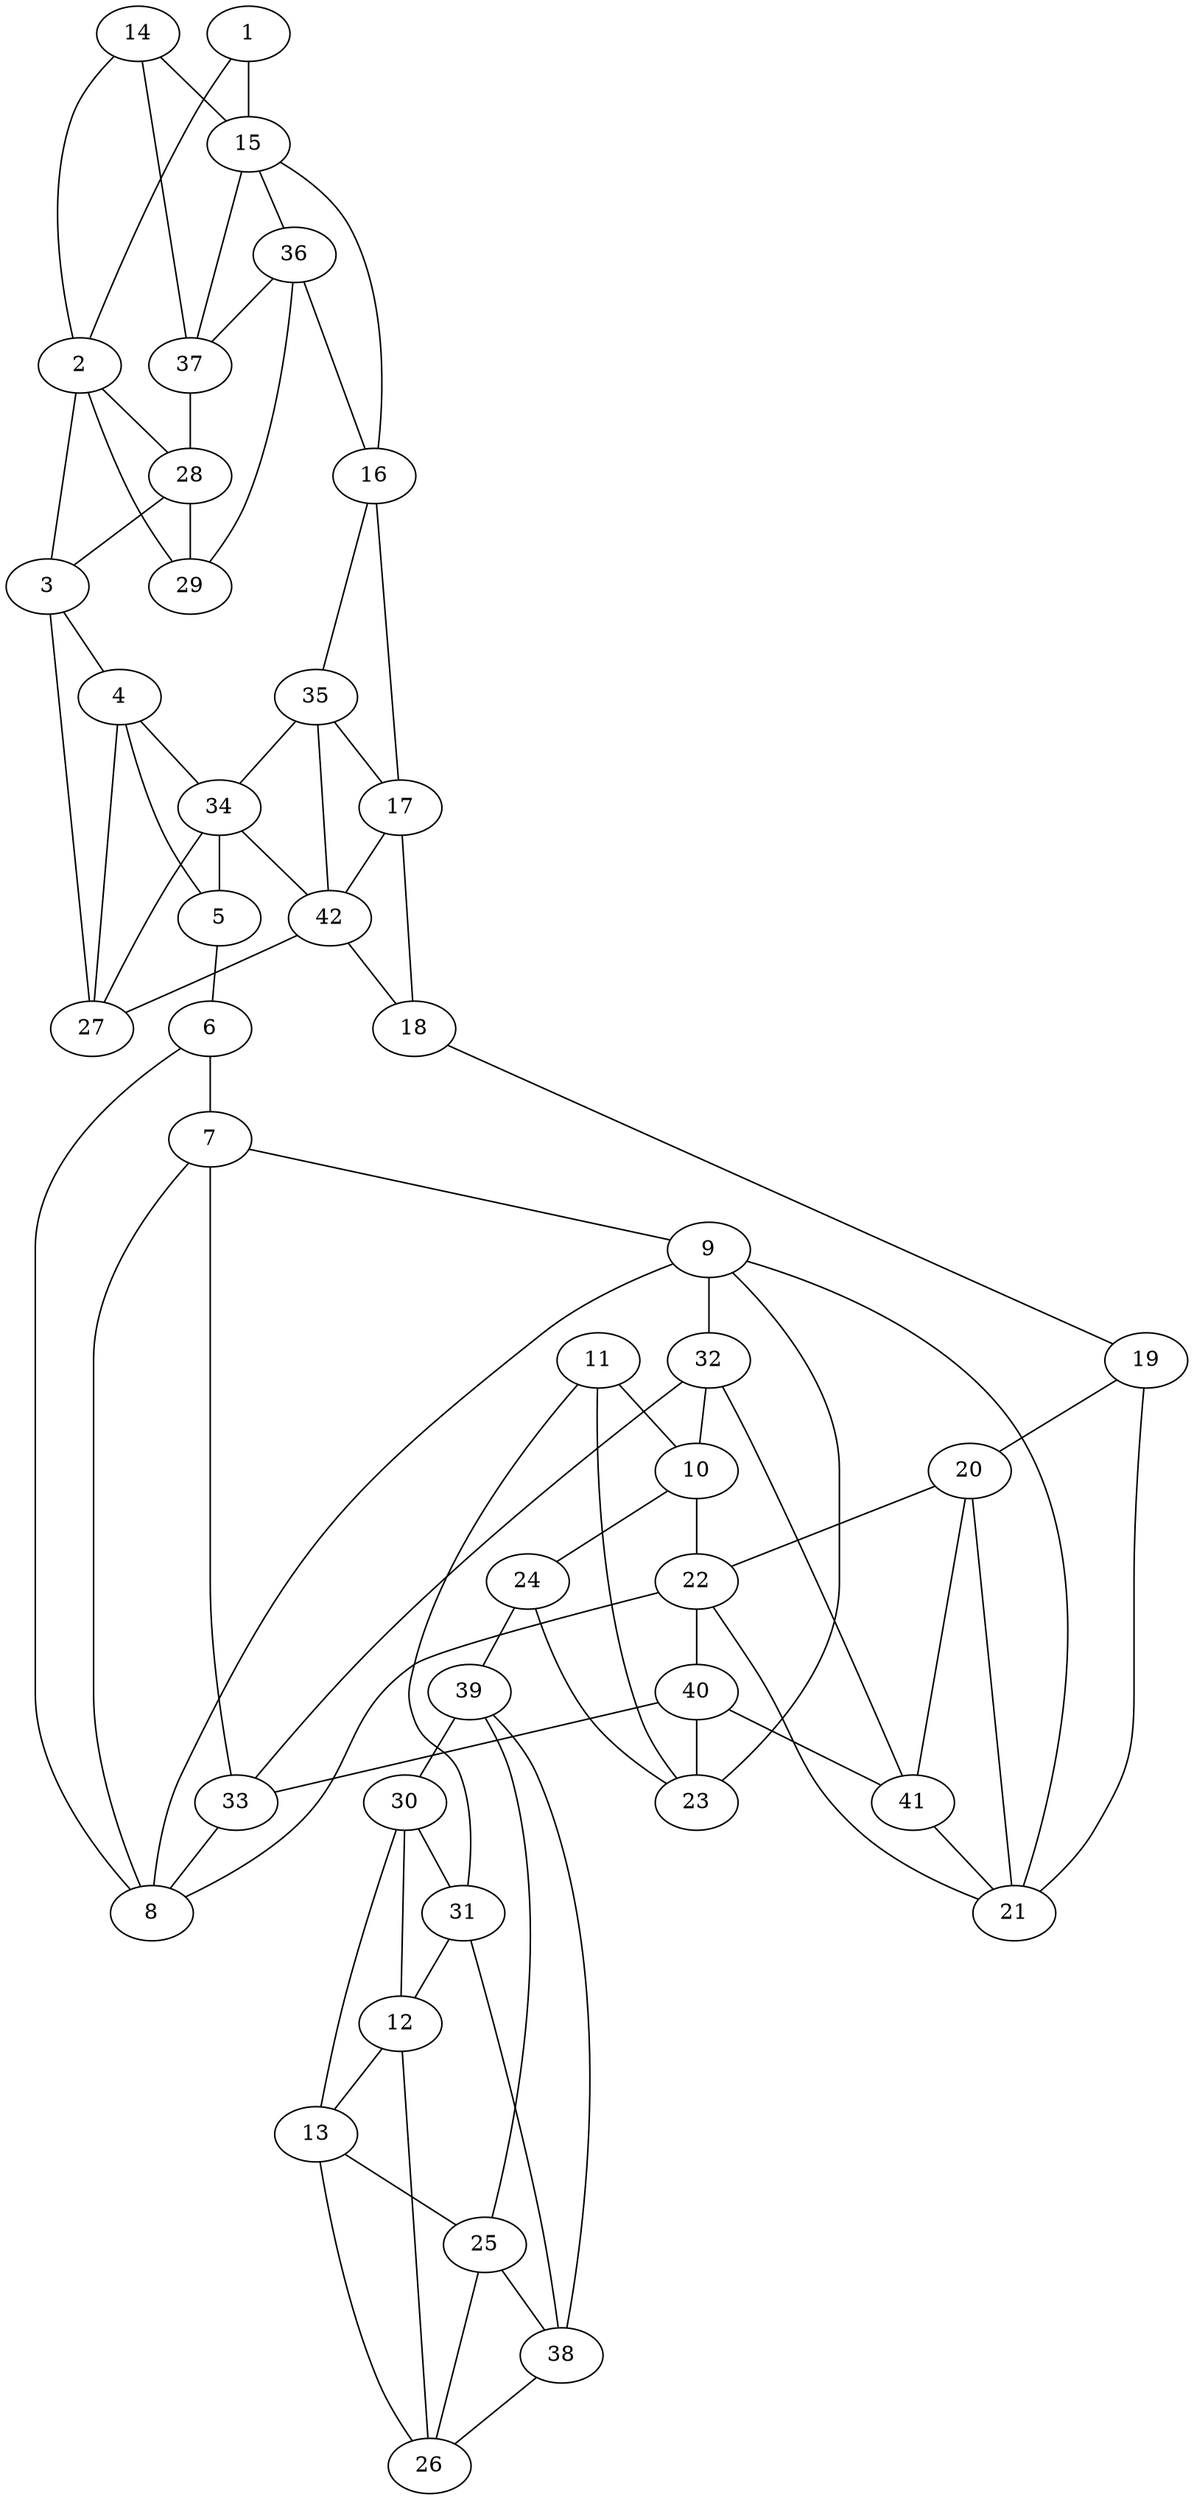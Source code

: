 graph pdb1dxe {
	1	 [aaLength=9,
		sequence=NKFKAALAA,
		type=0];
	2	 [aaLength=9,
		sequence=NPISTEVLG,
		type=0];
	1 -- 2	 [distance0="27.63589",
		frequency=1,
		type0=1];
	15	 [aaLength=9,
		sequence=NPISTEVLG,
		type=0];
	1 -- 15	 [distance0="37.38738",
		frequency=1,
		type0=2];
	3	 [aaLength=12,
		sequence=DISTFIPQLMAL,
		type=0];
	2 -- 3	 [distance0="27.17766",
		frequency=1,
		type0=2];
	28	 [aaLength=5,
		sequence=WLVLD,
		type=1];
	2 -- 28	 [distance0="5.0",
		frequency=1,
		type0=4];
	4	 [aaLength=11,
		sequence=EPVIIKRLLDI,
		type=0];
	3 -- 4	 [distance0="26.32615",
		frequency=1,
		type0=2];
	27	 [aaLength=5,
		sequence=APVVR,
		type=1];
	3 -- 27	 [distance0="5.0",
		frequency=1,
		type0=4];
	5	 [aaLength=11,
		sequence=TKEEAELAVAS,
		type=0];
	4 -- 5	 [distance0="23.7077",
		frequency=1,
		type0=1];
	34	 [aaLength=4,
		sequence=NFLI,
		type=1];
	4 -- 34	 [distance0="3.0",
		frequency=1,
		type0=4];
	6	 [aaLength=5,
		sequence=HRANM,
		type=0];
	5 -- 6	 [distance0="26.50274",
		distance1="14.0",
		frequency=2,
		type0=2,
		type1=4];
	7	 [aaLength=7,
		sequence=DYFAQSN,
		type=0];
	6 -- 7	 [distance0="13.55724",
		distance1="5.0",
		frequency=2,
		type0=1,
		type1=4];
	8	 [aaLength=7,
		sequence=SQQGVDN,
		type=0];
	6 -- 8	 [distance0="34.98635",
		frequency=1,
		type0=3];
	9	 [aaLength=7,
		sequence=NVDAIAA,
		type=0];
	7 -- 9	 [distance0="31.88931",
		frequency=1,
		type0=2];
	7 -- 8	 [distance0="33.78569",
		frequency=1,
		type0=3];
	33	 [aaLength=6,
		sequence=TILVQI,
		type=1];
	7 -- 33	 [distance0="3.0",
		frequency=1,
		type0=4];
	9 -- 8	 [distance0="10.4534",
		frequency=1,
		type0=1];
	21	 [aaLength=7,
		sequence=SQQGVDN,
		type=0];
	9 -- 21	 [distance0="16.36377",
		frequency=1,
		type0=2];
	23	 [aaLength=9,
		sequence=GPSDLAAAL,
		type=0];
	9 -- 23	 [distance0="19.20898",
		frequency=1,
		type0=3];
	32	 [aaLength=4,
		sequence=GIFV,
		type=1];
	9 -- 32	 [distance0="5.0",
		frequency=1,
		type0=4];
	10	 [aaLength=9,
		sequence=GPSDLAAAL,
		type=0];
	22	 [aaLength=7,
		sequence=NVDAIAA,
		type=0];
	10 -- 22	 [distance0="19.21459",
		frequency=1,
		type0=3];
	24	 [aaLength=18,
		sequence=HPDVQKAIQHIFNRASAH,
		type=0];
	10 -- 24	 [distance0="18.83847",
		frequency=1,
		type0=2];
	11	 [aaLength=18,
		sequence=HPDVQKAIQHIFNRASAH,
		type=0];
	11 -- 10	 [distance0="20.02768",
		frequency=1,
		type0=3];
	11 -- 23	 [distance0="18.63075",
		frequency=1,
		type0=2];
	31	 [aaLength=5,
		sequence=PSGIL,
		type=1];
	11 -- 31	 [distance0="2.0",
		frequency=1,
		type0=4];
	12	 [aaLength=11,
		sequence=VEADARRYLEW,
		type=0];
	13	 [aaLength=17,
		sequence=DLGVFRSATQKLADTFK,
		type=0];
	12 -- 13	 [distance0="26.02972",
		frequency=1,
		type0=3];
	26	 [aaLength=18,
		sequence=DLGVFRSATQKLADTFKK,
		type=0];
	12 -- 26	 [distance0="22.60426",
		frequency=1,
		type0=2];
	30	 [aaLength=3,
		sequence=FVA,
		type=1];
	12 -- 30	 [distance0="3.0",
		frequency=1,
		type0=4];
	25	 [aaLength=12,
		sequence=VEADARRYLEWG,
		type=0];
	13 -- 25	 [distance0="22.54167",
		frequency=1,
		type0=2];
	13 -- 26	 [distance0="11.43839",
		frequency=1,
		type0=1];
	14	 [aaLength=9,
		sequence=NKFKAALAA,
		type=0];
	14 -- 2	 [distance0="37.38016",
		frequency=1,
		type0=2];
	14 -- 15	 [distance0="27.65005",
		frequency=1,
		type0=1];
	37	 [aaLength=6,
		sequence=QIGCWS,
		type=1];
	14 -- 37	 [distance0="3.0",
		frequency=1,
		type0=4];
	16	 [aaLength=12,
		sequence=DISTFIPQLMAL,
		type=0];
	15 -- 16	 [distance0="27.16433",
		frequency=1,
		type0=2];
	36	 [aaLength=5,
		sequence=WLVLD,
		type=1];
	15 -- 36	 [distance0="5.0",
		frequency=1,
		type0=4];
	17	 [aaLength=12,
		sequence=EPVIIKRLLDIG,
		type=0];
	16 -- 17	 [distance0="26.32607",
		frequency=1,
		type0=2];
	35	 [aaLength=5,
		sequence=APVVR,
		type=1];
	16 -- 35	 [distance0="5.0",
		frequency=1,
		type0=4];
	18	 [aaLength=11,
		sequence=TKEEAELAVAS,
		type=0];
	17 -- 18	 [distance0="23.80575",
		frequency=1,
		type0=1];
	42	 [aaLength=4,
		sequence=NFLI,
		type=1];
	17 -- 42	 [distance0="2.0",
		frequency=1,
		type0=4];
	19	 [aaLength=5,
		sequence=HRANM,
		type=0];
	18 -- 19	 [distance0="26.5412",
		distance1="14.0",
		frequency=2,
		type0=2,
		type1=4];
	20	 [aaLength=7,
		sequence=DYFAQSN,
		type=0];
	19 -- 20	 [distance0="13.55883",
		distance1="5.0",
		frequency=2,
		type0=1,
		type1=4];
	19 -- 21	 [distance0="35.08734",
		frequency=1,
		type0=3];
	20 -- 21	 [distance0="33.84954",
		frequency=1,
		type0=3];
	20 -- 22	 [distance0="31.91788",
		frequency=1,
		type0=2];
	41	 [aaLength=6,
		sequence=TILVQI,
		type=1];
	20 -- 41	 [distance0="3.0",
		frequency=1,
		type0=4];
	22 -- 8	 [distance0="16.48597",
		frequency=1,
		type0=2];
	22 -- 21	 [distance0="10.57115",
		frequency=1,
		type0=1];
	40	 [aaLength=4,
		sequence=GIFV,
		type=1];
	22 -- 40	 [distance0="5.0",
		frequency=1,
		type0=4];
	24 -- 23	 [distance0="20.18624",
		frequency=1,
		type0=3];
	39	 [aaLength=5,
		sequence=PSGIL,
		type=1];
	24 -- 39	 [distance0="2.0",
		frequency=1,
		type0=4];
	25 -- 26	 [distance0="25.85793",
		frequency=1,
		type0=3];
	38	 [aaLength=3,
		sequence=FVA,
		type=1];
	25 -- 38	 [distance0="2.0",
		frequency=1,
		type0=4];
	27 -- 4	 [distance0="4.0",
		frequency=1,
		type0=4];
	27 -- 34	 [distance0="23.0",
		frequency=1,
		type0=2];
	28 -- 3	 [distance0="6.0",
		frequency=1,
		type0=4];
	29	 [aaLength=6,
		sequence=QIGCWS,
		type=1];
	28 -- 29	 [distance0="23.0",
		frequency=1,
		type0=2];
	29 -- 2	 [distance0="3.0",
		frequency=1,
		type0=4];
	30 -- 13	 [distance0="3.0",
		frequency=1,
		type0=4];
	30 -- 31	 [distance0="21.0",
		frequency=1,
		type0=2];
	31 -- 12	 [distance0="2.0",
		frequency=1,
		type0=4];
	32 -- 10	 [distance0="0.0",
		frequency=1,
		type0=5];
	32 -- 33	 [distance0="25.0",
		frequency=1,
		type0=2];
	33 -- 8	 [distance0="1.0",
		frequency=1,
		type0=4];
	34 -- 5	 [distance0="4.0",
		frequency=1,
		type0=4];
	34 -- 42	 [distance0="0.0",
		frequency=1,
		type0=1];
	35 -- 17	 [distance0="4.0",
		frequency=1,
		type0=4];
	35 -- 34	 [distance0="23.0",
		frequency=1,
		type0=2];
	35 -- 42	 [distance0="23.0",
		frequency=1,
		type0=3];
	36 -- 16	 [distance0="6.0",
		frequency=1,
		type0=4];
	36 -- 29	 [distance0="23.0",
		frequency=1,
		type0=2];
	36 -- 37	 [distance0="23.0",
		frequency=1,
		type0=3];
	37 -- 15	 [distance0="3.0",
		frequency=1,
		type0=4];
	37 -- 28	 [distance0="23.0",
		frequency=1,
		type0=2];
	38 -- 26	 [distance0="3.0",
		frequency=1,
		type0=4];
	38 -- 31	 [distance0="21.0",
		frequency=1,
		type0=2];
	38 -- 39	 [distance0="21.0",
		frequency=1,
		type0=3];
	39 -- 25	 [distance0="2.0",
		frequency=1,
		type0=4];
	39 -- 30	 [distance0="21.0",
		frequency=1,
		type0=2];
	40 -- 23	 [distance0="0.0",
		frequency=1,
		type0=5];
	40 -- 33	 [distance0="25.0",
		frequency=1,
		type0=2];
	40 -- 41	 [distance0="25.0",
		frequency=1,
		type0=3];
	41 -- 21	 [distance0="1.0",
		frequency=1,
		type0=4];
	41 -- 32	 [distance0="25.0",
		frequency=1,
		type0=2];
	42 -- 18	 [distance0="4.0",
		frequency=1,
		type0=4];
	42 -- 27	 [distance0="23.0",
		frequency=1,
		type0=2];
}
